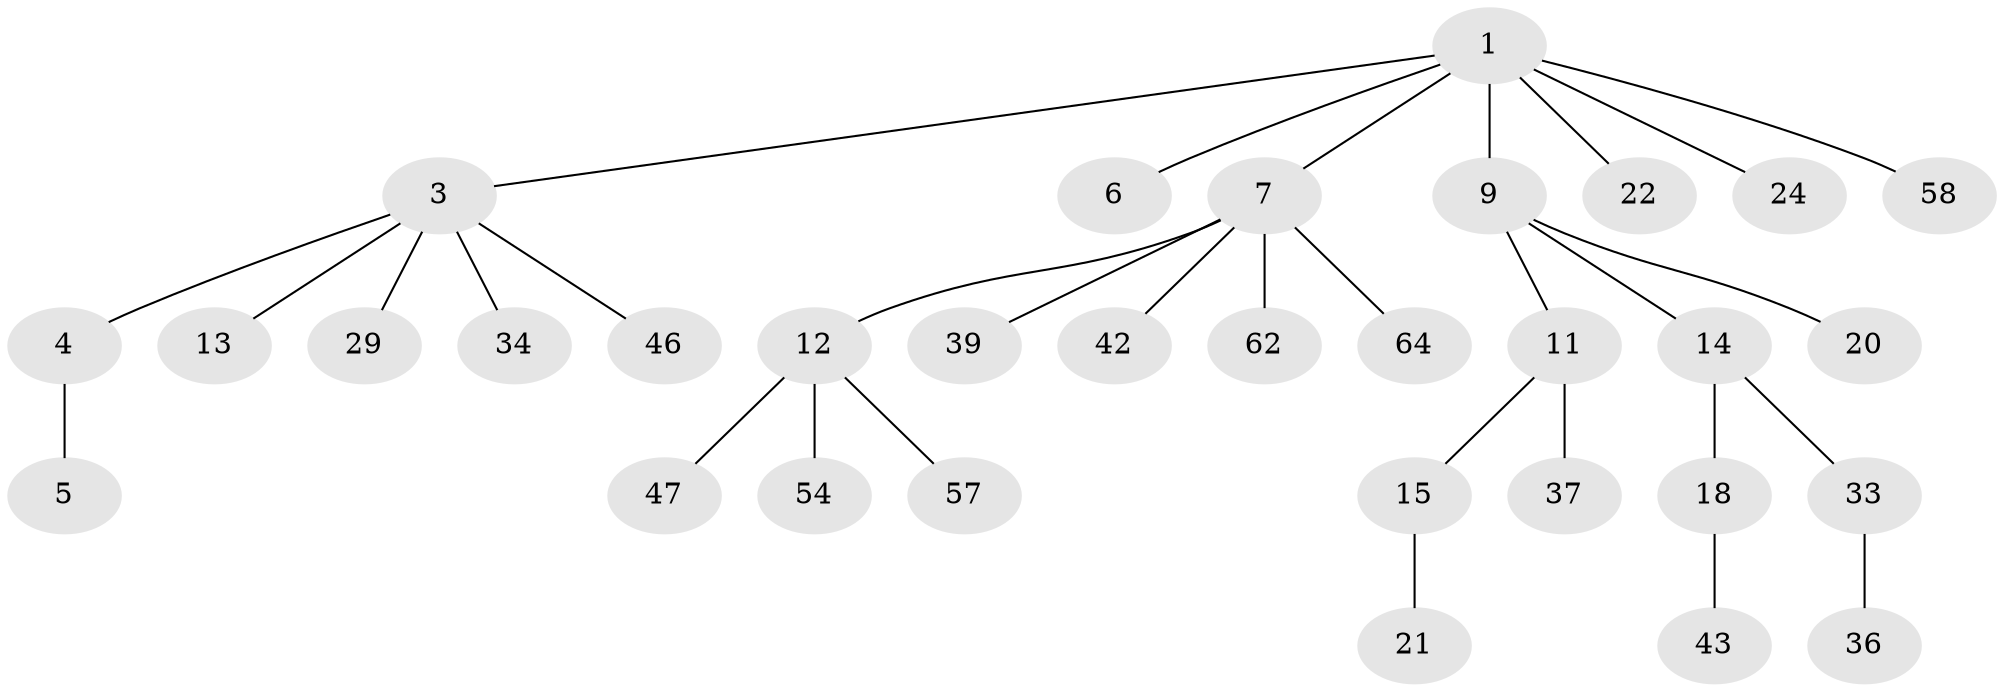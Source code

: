// original degree distribution, {6: 0.03125, 4: 0.140625, 1: 0.578125, 2: 0.171875, 5: 0.03125, 3: 0.046875}
// Generated by graph-tools (version 1.1) at 2025/15/03/09/25 04:15:41]
// undirected, 32 vertices, 31 edges
graph export_dot {
graph [start="1"]
  node [color=gray90,style=filled];
  1 [super="+2+19"];
  3;
  4 [super="+8+16"];
  5;
  6;
  7 [super="+10+23+26"];
  9;
  11 [super="+35+52+41"];
  12 [super="+30+25"];
  13;
  14 [super="+56+17+32"];
  15;
  18;
  20;
  21;
  22;
  24;
  29;
  33;
  34 [super="+38"];
  36;
  37;
  39 [super="+63+59"];
  42 [super="+50"];
  43;
  46;
  47;
  54;
  57;
  58;
  62;
  64;
  1 -- 7;
  1 -- 9;
  1 -- 24;
  1 -- 58;
  1 -- 3;
  1 -- 6;
  1 -- 22;
  3 -- 4;
  3 -- 13;
  3 -- 29;
  3 -- 34;
  3 -- 46;
  4 -- 5;
  7 -- 12;
  7 -- 39;
  7 -- 62;
  7 -- 42;
  7 -- 64;
  9 -- 11;
  9 -- 14;
  9 -- 20;
  11 -- 15;
  11 -- 37;
  12 -- 47;
  12 -- 54;
  12 -- 57;
  14 -- 33;
  14 -- 18;
  15 -- 21;
  18 -- 43;
  33 -- 36;
}
